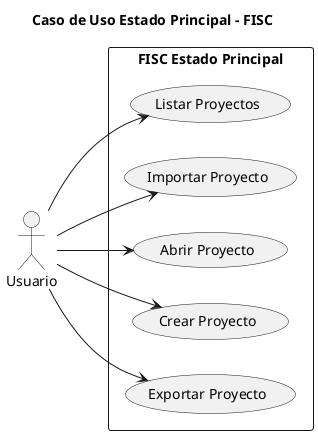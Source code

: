 @startuml

title Caso de Uso Estado Principal - FISC

left to right direction

actor Usuario as user

rectangle "FISC Estado Principal" {
    
usecase "Listar Proyectos" as listar
    usecase "Importar Proyecto" as importar
    usecase "Abrir Proyecto" as abrir
    usecase "Crear Proyecto" as nuevo
    usecase "Exportar Proyecto" as exportar
}

user --> listar: ""
user --> importar : ""
user --> abrir : ""
user --> nuevo : ""
user --> exportar : ""

@enduml